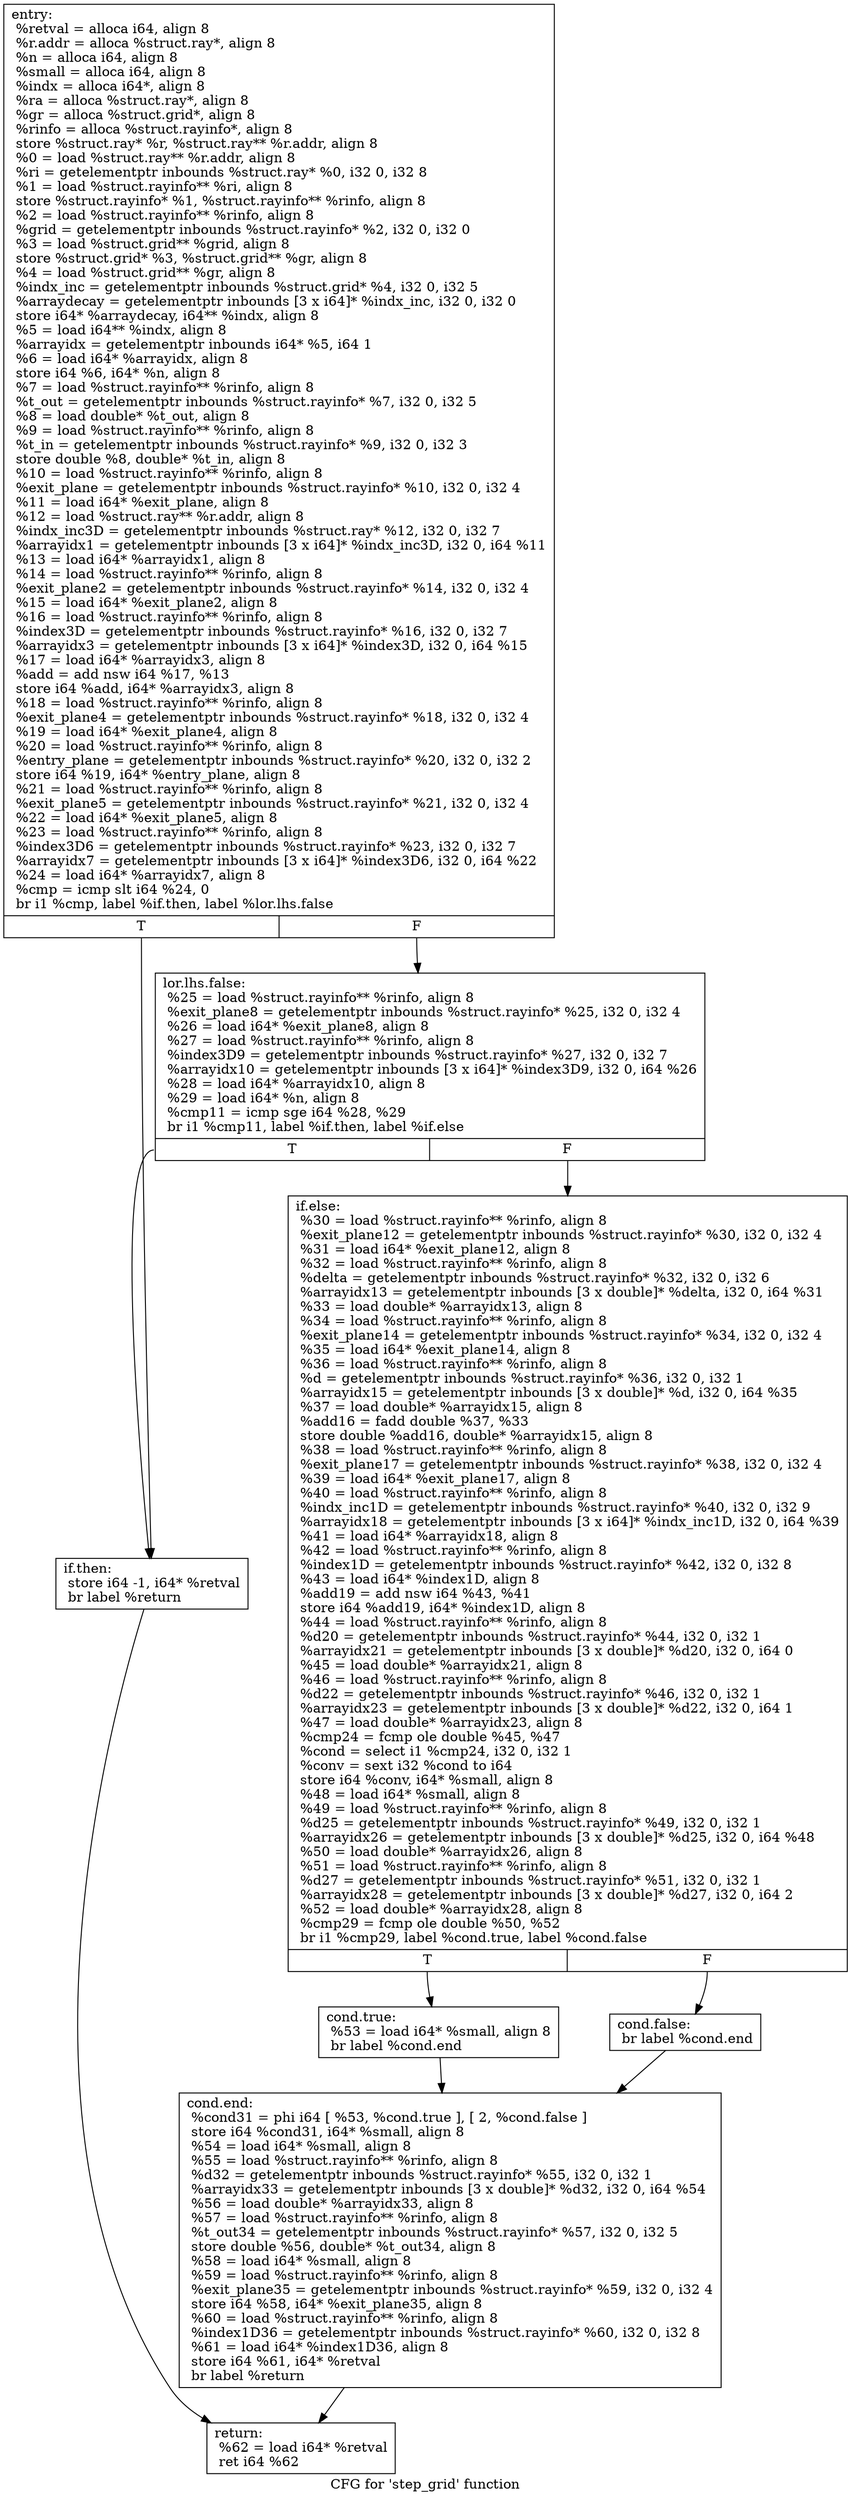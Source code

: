digraph "CFG for 'step_grid' function" {
	label="CFG for 'step_grid' function";

	Node0x5f761a0 [shape=record,label="{entry:\l  %retval = alloca i64, align 8\l  %r.addr = alloca %struct.ray*, align 8\l  %n = alloca i64, align 8\l  %small = alloca i64, align 8\l  %indx = alloca i64*, align 8\l  %ra = alloca %struct.ray*, align 8\l  %gr = alloca %struct.grid*, align 8\l  %rinfo = alloca %struct.rayinfo*, align 8\l  store %struct.ray* %r, %struct.ray** %r.addr, align 8\l  %0 = load %struct.ray** %r.addr, align 8\l  %ri = getelementptr inbounds %struct.ray* %0, i32 0, i32 8\l  %1 = load %struct.rayinfo** %ri, align 8\l  store %struct.rayinfo* %1, %struct.rayinfo** %rinfo, align 8\l  %2 = load %struct.rayinfo** %rinfo, align 8\l  %grid = getelementptr inbounds %struct.rayinfo* %2, i32 0, i32 0\l  %3 = load %struct.grid** %grid, align 8\l  store %struct.grid* %3, %struct.grid** %gr, align 8\l  %4 = load %struct.grid** %gr, align 8\l  %indx_inc = getelementptr inbounds %struct.grid* %4, i32 0, i32 5\l  %arraydecay = getelementptr inbounds [3 x i64]* %indx_inc, i32 0, i32 0\l  store i64* %arraydecay, i64** %indx, align 8\l  %5 = load i64** %indx, align 8\l  %arrayidx = getelementptr inbounds i64* %5, i64 1\l  %6 = load i64* %arrayidx, align 8\l  store i64 %6, i64* %n, align 8\l  %7 = load %struct.rayinfo** %rinfo, align 8\l  %t_out = getelementptr inbounds %struct.rayinfo* %7, i32 0, i32 5\l  %8 = load double* %t_out, align 8\l  %9 = load %struct.rayinfo** %rinfo, align 8\l  %t_in = getelementptr inbounds %struct.rayinfo* %9, i32 0, i32 3\l  store double %8, double* %t_in, align 8\l  %10 = load %struct.rayinfo** %rinfo, align 8\l  %exit_plane = getelementptr inbounds %struct.rayinfo* %10, i32 0, i32 4\l  %11 = load i64* %exit_plane, align 8\l  %12 = load %struct.ray** %r.addr, align 8\l  %indx_inc3D = getelementptr inbounds %struct.ray* %12, i32 0, i32 7\l  %arrayidx1 = getelementptr inbounds [3 x i64]* %indx_inc3D, i32 0, i64 %11\l  %13 = load i64* %arrayidx1, align 8\l  %14 = load %struct.rayinfo** %rinfo, align 8\l  %exit_plane2 = getelementptr inbounds %struct.rayinfo* %14, i32 0, i32 4\l  %15 = load i64* %exit_plane2, align 8\l  %16 = load %struct.rayinfo** %rinfo, align 8\l  %index3D = getelementptr inbounds %struct.rayinfo* %16, i32 0, i32 7\l  %arrayidx3 = getelementptr inbounds [3 x i64]* %index3D, i32 0, i64 %15\l  %17 = load i64* %arrayidx3, align 8\l  %add = add nsw i64 %17, %13\l  store i64 %add, i64* %arrayidx3, align 8\l  %18 = load %struct.rayinfo** %rinfo, align 8\l  %exit_plane4 = getelementptr inbounds %struct.rayinfo* %18, i32 0, i32 4\l  %19 = load i64* %exit_plane4, align 8\l  %20 = load %struct.rayinfo** %rinfo, align 8\l  %entry_plane = getelementptr inbounds %struct.rayinfo* %20, i32 0, i32 2\l  store i64 %19, i64* %entry_plane, align 8\l  %21 = load %struct.rayinfo** %rinfo, align 8\l  %exit_plane5 = getelementptr inbounds %struct.rayinfo* %21, i32 0, i32 4\l  %22 = load i64* %exit_plane5, align 8\l  %23 = load %struct.rayinfo** %rinfo, align 8\l  %index3D6 = getelementptr inbounds %struct.rayinfo* %23, i32 0, i32 7\l  %arrayidx7 = getelementptr inbounds [3 x i64]* %index3D6, i32 0, i64 %22\l  %24 = load i64* %arrayidx7, align 8\l  %cmp = icmp slt i64 %24, 0\l  br i1 %cmp, label %if.then, label %lor.lhs.false\l|{<s0>T|<s1>F}}"];
	Node0x5f761a0:s0 -> Node0x5f76240;
	Node0x5f761a0:s1 -> Node0x5f761f0;
	Node0x5f761f0 [shape=record,label="{lor.lhs.false:                                    \l  %25 = load %struct.rayinfo** %rinfo, align 8\l  %exit_plane8 = getelementptr inbounds %struct.rayinfo* %25, i32 0, i32 4\l  %26 = load i64* %exit_plane8, align 8\l  %27 = load %struct.rayinfo** %rinfo, align 8\l  %index3D9 = getelementptr inbounds %struct.rayinfo* %27, i32 0, i32 7\l  %arrayidx10 = getelementptr inbounds [3 x i64]* %index3D9, i32 0, i64 %26\l  %28 = load i64* %arrayidx10, align 8\l  %29 = load i64* %n, align 8\l  %cmp11 = icmp sge i64 %28, %29\l  br i1 %cmp11, label %if.then, label %if.else\l|{<s0>T|<s1>F}}"];
	Node0x5f761f0:s0 -> Node0x5f76240;
	Node0x5f761f0:s1 -> Node0x5f76290;
	Node0x5f76240 [shape=record,label="{if.then:                                          \l  store i64 -1, i64* %retval\l  br label %return\l}"];
	Node0x5f76240 -> Node0x5f763d0;
	Node0x5f76290 [shape=record,label="{if.else:                                          \l  %30 = load %struct.rayinfo** %rinfo, align 8\l  %exit_plane12 = getelementptr inbounds %struct.rayinfo* %30, i32 0, i32 4\l  %31 = load i64* %exit_plane12, align 8\l  %32 = load %struct.rayinfo** %rinfo, align 8\l  %delta = getelementptr inbounds %struct.rayinfo* %32, i32 0, i32 6\l  %arrayidx13 = getelementptr inbounds [3 x double]* %delta, i32 0, i64 %31\l  %33 = load double* %arrayidx13, align 8\l  %34 = load %struct.rayinfo** %rinfo, align 8\l  %exit_plane14 = getelementptr inbounds %struct.rayinfo* %34, i32 0, i32 4\l  %35 = load i64* %exit_plane14, align 8\l  %36 = load %struct.rayinfo** %rinfo, align 8\l  %d = getelementptr inbounds %struct.rayinfo* %36, i32 0, i32 1\l  %arrayidx15 = getelementptr inbounds [3 x double]* %d, i32 0, i64 %35\l  %37 = load double* %arrayidx15, align 8\l  %add16 = fadd double %37, %33\l  store double %add16, double* %arrayidx15, align 8\l  %38 = load %struct.rayinfo** %rinfo, align 8\l  %exit_plane17 = getelementptr inbounds %struct.rayinfo* %38, i32 0, i32 4\l  %39 = load i64* %exit_plane17, align 8\l  %40 = load %struct.rayinfo** %rinfo, align 8\l  %indx_inc1D = getelementptr inbounds %struct.rayinfo* %40, i32 0, i32 9\l  %arrayidx18 = getelementptr inbounds [3 x i64]* %indx_inc1D, i32 0, i64 %39\l  %41 = load i64* %arrayidx18, align 8\l  %42 = load %struct.rayinfo** %rinfo, align 8\l  %index1D = getelementptr inbounds %struct.rayinfo* %42, i32 0, i32 8\l  %43 = load i64* %index1D, align 8\l  %add19 = add nsw i64 %43, %41\l  store i64 %add19, i64* %index1D, align 8\l  %44 = load %struct.rayinfo** %rinfo, align 8\l  %d20 = getelementptr inbounds %struct.rayinfo* %44, i32 0, i32 1\l  %arrayidx21 = getelementptr inbounds [3 x double]* %d20, i32 0, i64 0\l  %45 = load double* %arrayidx21, align 8\l  %46 = load %struct.rayinfo** %rinfo, align 8\l  %d22 = getelementptr inbounds %struct.rayinfo* %46, i32 0, i32 1\l  %arrayidx23 = getelementptr inbounds [3 x double]* %d22, i32 0, i64 1\l  %47 = load double* %arrayidx23, align 8\l  %cmp24 = fcmp ole double %45, %47\l  %cond = select i1 %cmp24, i32 0, i32 1\l  %conv = sext i32 %cond to i64\l  store i64 %conv, i64* %small, align 8\l  %48 = load i64* %small, align 8\l  %49 = load %struct.rayinfo** %rinfo, align 8\l  %d25 = getelementptr inbounds %struct.rayinfo* %49, i32 0, i32 1\l  %arrayidx26 = getelementptr inbounds [3 x double]* %d25, i32 0, i64 %48\l  %50 = load double* %arrayidx26, align 8\l  %51 = load %struct.rayinfo** %rinfo, align 8\l  %d27 = getelementptr inbounds %struct.rayinfo* %51, i32 0, i32 1\l  %arrayidx28 = getelementptr inbounds [3 x double]* %d27, i32 0, i64 2\l  %52 = load double* %arrayidx28, align 8\l  %cmp29 = fcmp ole double %50, %52\l  br i1 %cmp29, label %cond.true, label %cond.false\l|{<s0>T|<s1>F}}"];
	Node0x5f76290:s0 -> Node0x5f762e0;
	Node0x5f76290:s1 -> Node0x5f76330;
	Node0x5f762e0 [shape=record,label="{cond.true:                                        \l  %53 = load i64* %small, align 8\l  br label %cond.end\l}"];
	Node0x5f762e0 -> Node0x5f76380;
	Node0x5f76330 [shape=record,label="{cond.false:                                       \l  br label %cond.end\l}"];
	Node0x5f76330 -> Node0x5f76380;
	Node0x5f76380 [shape=record,label="{cond.end:                                         \l  %cond31 = phi i64 [ %53, %cond.true ], [ 2, %cond.false ]\l  store i64 %cond31, i64* %small, align 8\l  %54 = load i64* %small, align 8\l  %55 = load %struct.rayinfo** %rinfo, align 8\l  %d32 = getelementptr inbounds %struct.rayinfo* %55, i32 0, i32 1\l  %arrayidx33 = getelementptr inbounds [3 x double]* %d32, i32 0, i64 %54\l  %56 = load double* %arrayidx33, align 8\l  %57 = load %struct.rayinfo** %rinfo, align 8\l  %t_out34 = getelementptr inbounds %struct.rayinfo* %57, i32 0, i32 5\l  store double %56, double* %t_out34, align 8\l  %58 = load i64* %small, align 8\l  %59 = load %struct.rayinfo** %rinfo, align 8\l  %exit_plane35 = getelementptr inbounds %struct.rayinfo* %59, i32 0, i32 4\l  store i64 %58, i64* %exit_plane35, align 8\l  %60 = load %struct.rayinfo** %rinfo, align 8\l  %index1D36 = getelementptr inbounds %struct.rayinfo* %60, i32 0, i32 8\l  %61 = load i64* %index1D36, align 8\l  store i64 %61, i64* %retval\l  br label %return\l}"];
	Node0x5f76380 -> Node0x5f763d0;
	Node0x5f763d0 [shape=record,label="{return:                                           \l  %62 = load i64* %retval\l  ret i64 %62\l}"];
}

